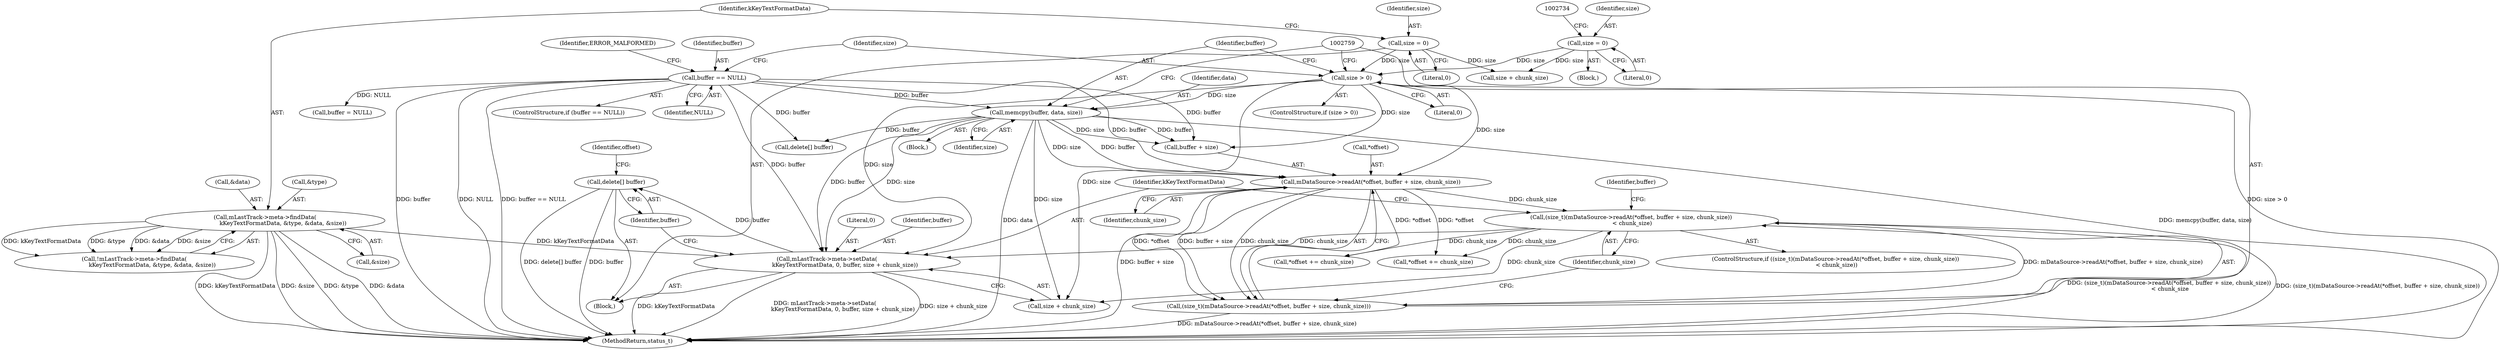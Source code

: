 digraph "0_Android_463a6f807e187828442949d1924e143cf07778c6@API" {
"1002787" [label="(Call,delete[] buffer)"];
"1002780" [label="(Call,mLastTrack->meta->setData(\n                    kKeyTextFormatData, 0, buffer, size + chunk_size))"];
"1002721" [label="(Call,mLastTrack->meta->findData(\n                    kKeyTextFormatData, &type, &data, &size))"];
"1002741" [label="(Call,buffer == NULL)"];
"1002752" [label="(Call,memcpy(buffer, data, size))"];
"1002748" [label="(Call,size > 0)"];
"1002730" [label="(Call,size = 0)"];
"1002716" [label="(Call,size = 0)"];
"1002757" [label="(Call,(size_t)(mDataSource->readAt(*offset, buffer + size, chunk_size))\n < chunk_size)"];
"1002758" [label="(Call,(size_t)(mDataSource->readAt(*offset, buffer + size, chunk_size)))"];
"1002760" [label="(Call,mDataSource->readAt(*offset, buffer + size, chunk_size))"];
"1002754" [label="(Identifier,data)"];
"1002727" [label="(Call,&size)"];
"1002729" [label="(Block,)"];
"1002718" [label="(Literal,0)"];
"1002747" [label="(ControlStructure,if (size > 0))"];
"1002761" [label="(Call,*offset)"];
"1002766" [label="(Identifier,chunk_size)"];
"1002756" [label="(ControlStructure,if ((size_t)(mDataSource->readAt(*offset, buffer + size, chunk_size))\n < chunk_size))"];
"1002748" [label="(Call,size > 0)"];
"1002722" [label="(Identifier,kKeyTextFormatData)"];
"1002782" [label="(Literal,0)"];
"1002721" [label="(Call,mLastTrack->meta->findData(\n                    kKeyTextFormatData, &type, &data, &size))"];
"1002758" [label="(Call,(size_t)(mDataSource->readAt(*offset, buffer + size, chunk_size)))"];
"1002752" [label="(Call,memcpy(buffer, data, size))"];
"1002763" [label="(Call,buffer + size)"];
"1002789" [label="(Call,*offset += chunk_size)"];
"1002767" [label="(Identifier,chunk_size)"];
"1002774" [label="(Call,*offset += chunk_size)"];
"1002746" [label="(Identifier,ERROR_MALFORMED)"];
"1002749" [label="(Identifier,size)"];
"1002757" [label="(Call,(size_t)(mDataSource->readAt(*offset, buffer + size, chunk_size))\n < chunk_size)"];
"1002740" [label="(ControlStructure,if (buffer == NULL))"];
"1002737" [label="(Call,size + chunk_size)"];
"1002732" [label="(Literal,0)"];
"1002760" [label="(Call,mDataSource->readAt(*offset, buffer + size, chunk_size))"];
"1002784" [label="(Call,size + chunk_size)"];
"1002743" [label="(Identifier,NULL)"];
"1002770" [label="(Identifier,buffer)"];
"1002788" [label="(Identifier,buffer)"];
"1002723" [label="(Call,&type)"];
"1002717" [label="(Identifier,size)"];
"1002755" [label="(Identifier,size)"];
"1002716" [label="(Call,size = 0)"];
"1002791" [label="(Identifier,offset)"];
"1002741" [label="(Call,buffer == NULL)"];
"1002769" [label="(Call,delete[] buffer)"];
"1002771" [label="(Call,buffer = NULL)"];
"1002730" [label="(Call,size = 0)"];
"1002911" [label="(MethodReturn,status_t)"];
"1002781" [label="(Identifier,kKeyTextFormatData)"];
"1002731" [label="(Identifier,size)"];
"1002750" [label="(Literal,0)"];
"1002725" [label="(Call,&data)"];
"1002712" [label="(Block,)"];
"1002780" [label="(Call,mLastTrack->meta->setData(\n                    kKeyTextFormatData, 0, buffer, size + chunk_size))"];
"1002720" [label="(Call,!mLastTrack->meta->findData(\n                    kKeyTextFormatData, &type, &data, &size))"];
"1002787" [label="(Call,delete[] buffer)"];
"1002753" [label="(Identifier,buffer)"];
"1002751" [label="(Block,)"];
"1002783" [label="(Identifier,buffer)"];
"1002742" [label="(Identifier,buffer)"];
"1002787" -> "1002712"  [label="AST: "];
"1002787" -> "1002788"  [label="CFG: "];
"1002788" -> "1002787"  [label="AST: "];
"1002791" -> "1002787"  [label="CFG: "];
"1002787" -> "1002911"  [label="DDG: buffer"];
"1002787" -> "1002911"  [label="DDG: delete[] buffer"];
"1002780" -> "1002787"  [label="DDG: buffer"];
"1002780" -> "1002712"  [label="AST: "];
"1002780" -> "1002784"  [label="CFG: "];
"1002781" -> "1002780"  [label="AST: "];
"1002782" -> "1002780"  [label="AST: "];
"1002783" -> "1002780"  [label="AST: "];
"1002784" -> "1002780"  [label="AST: "];
"1002788" -> "1002780"  [label="CFG: "];
"1002780" -> "1002911"  [label="DDG: mLastTrack->meta->setData(\n                    kKeyTextFormatData, 0, buffer, size + chunk_size)"];
"1002780" -> "1002911"  [label="DDG: size + chunk_size"];
"1002780" -> "1002911"  [label="DDG: kKeyTextFormatData"];
"1002721" -> "1002780"  [label="DDG: kKeyTextFormatData"];
"1002741" -> "1002780"  [label="DDG: buffer"];
"1002752" -> "1002780"  [label="DDG: buffer"];
"1002752" -> "1002780"  [label="DDG: size"];
"1002748" -> "1002780"  [label="DDG: size"];
"1002757" -> "1002780"  [label="DDG: chunk_size"];
"1002721" -> "1002720"  [label="AST: "];
"1002721" -> "1002727"  [label="CFG: "];
"1002722" -> "1002721"  [label="AST: "];
"1002723" -> "1002721"  [label="AST: "];
"1002725" -> "1002721"  [label="AST: "];
"1002727" -> "1002721"  [label="AST: "];
"1002720" -> "1002721"  [label="CFG: "];
"1002721" -> "1002911"  [label="DDG: &size"];
"1002721" -> "1002911"  [label="DDG: &type"];
"1002721" -> "1002911"  [label="DDG: &data"];
"1002721" -> "1002911"  [label="DDG: kKeyTextFormatData"];
"1002721" -> "1002720"  [label="DDG: kKeyTextFormatData"];
"1002721" -> "1002720"  [label="DDG: &type"];
"1002721" -> "1002720"  [label="DDG: &data"];
"1002721" -> "1002720"  [label="DDG: &size"];
"1002741" -> "1002740"  [label="AST: "];
"1002741" -> "1002743"  [label="CFG: "];
"1002742" -> "1002741"  [label="AST: "];
"1002743" -> "1002741"  [label="AST: "];
"1002746" -> "1002741"  [label="CFG: "];
"1002749" -> "1002741"  [label="CFG: "];
"1002741" -> "1002911"  [label="DDG: buffer"];
"1002741" -> "1002911"  [label="DDG: NULL"];
"1002741" -> "1002911"  [label="DDG: buffer == NULL"];
"1002741" -> "1002752"  [label="DDG: buffer"];
"1002741" -> "1002760"  [label="DDG: buffer"];
"1002741" -> "1002763"  [label="DDG: buffer"];
"1002741" -> "1002769"  [label="DDG: buffer"];
"1002741" -> "1002771"  [label="DDG: NULL"];
"1002752" -> "1002751"  [label="AST: "];
"1002752" -> "1002755"  [label="CFG: "];
"1002753" -> "1002752"  [label="AST: "];
"1002754" -> "1002752"  [label="AST: "];
"1002755" -> "1002752"  [label="AST: "];
"1002759" -> "1002752"  [label="CFG: "];
"1002752" -> "1002911"  [label="DDG: data"];
"1002752" -> "1002911"  [label="DDG: memcpy(buffer, data, size)"];
"1002748" -> "1002752"  [label="DDG: size"];
"1002752" -> "1002760"  [label="DDG: buffer"];
"1002752" -> "1002760"  [label="DDG: size"];
"1002752" -> "1002763"  [label="DDG: buffer"];
"1002752" -> "1002763"  [label="DDG: size"];
"1002752" -> "1002769"  [label="DDG: buffer"];
"1002752" -> "1002784"  [label="DDG: size"];
"1002748" -> "1002747"  [label="AST: "];
"1002748" -> "1002750"  [label="CFG: "];
"1002749" -> "1002748"  [label="AST: "];
"1002750" -> "1002748"  [label="AST: "];
"1002753" -> "1002748"  [label="CFG: "];
"1002759" -> "1002748"  [label="CFG: "];
"1002748" -> "1002911"  [label="DDG: size > 0"];
"1002730" -> "1002748"  [label="DDG: size"];
"1002716" -> "1002748"  [label="DDG: size"];
"1002748" -> "1002760"  [label="DDG: size"];
"1002748" -> "1002763"  [label="DDG: size"];
"1002748" -> "1002784"  [label="DDG: size"];
"1002730" -> "1002729"  [label="AST: "];
"1002730" -> "1002732"  [label="CFG: "];
"1002731" -> "1002730"  [label="AST: "];
"1002732" -> "1002730"  [label="AST: "];
"1002734" -> "1002730"  [label="CFG: "];
"1002730" -> "1002737"  [label="DDG: size"];
"1002716" -> "1002712"  [label="AST: "];
"1002716" -> "1002718"  [label="CFG: "];
"1002717" -> "1002716"  [label="AST: "];
"1002718" -> "1002716"  [label="AST: "];
"1002722" -> "1002716"  [label="CFG: "];
"1002716" -> "1002737"  [label="DDG: size"];
"1002757" -> "1002756"  [label="AST: "];
"1002757" -> "1002767"  [label="CFG: "];
"1002758" -> "1002757"  [label="AST: "];
"1002767" -> "1002757"  [label="AST: "];
"1002770" -> "1002757"  [label="CFG: "];
"1002781" -> "1002757"  [label="CFG: "];
"1002757" -> "1002911"  [label="DDG: (size_t)(mDataSource->readAt(*offset, buffer + size, chunk_size))\n < chunk_size"];
"1002757" -> "1002911"  [label="DDG: (size_t)(mDataSource->readAt(*offset, buffer + size, chunk_size))"];
"1002758" -> "1002757"  [label="DDG: mDataSource->readAt(*offset, buffer + size, chunk_size)"];
"1002760" -> "1002757"  [label="DDG: chunk_size"];
"1002757" -> "1002774"  [label="DDG: chunk_size"];
"1002757" -> "1002784"  [label="DDG: chunk_size"];
"1002757" -> "1002789"  [label="DDG: chunk_size"];
"1002758" -> "1002760"  [label="CFG: "];
"1002759" -> "1002758"  [label="AST: "];
"1002760" -> "1002758"  [label="AST: "];
"1002767" -> "1002758"  [label="CFG: "];
"1002758" -> "1002911"  [label="DDG: mDataSource->readAt(*offset, buffer + size, chunk_size)"];
"1002760" -> "1002758"  [label="DDG: *offset"];
"1002760" -> "1002758"  [label="DDG: buffer + size"];
"1002760" -> "1002758"  [label="DDG: chunk_size"];
"1002760" -> "1002766"  [label="CFG: "];
"1002761" -> "1002760"  [label="AST: "];
"1002763" -> "1002760"  [label="AST: "];
"1002766" -> "1002760"  [label="AST: "];
"1002760" -> "1002911"  [label="DDG: buffer + size"];
"1002760" -> "1002774"  [label="DDG: *offset"];
"1002760" -> "1002789"  [label="DDG: *offset"];
}
